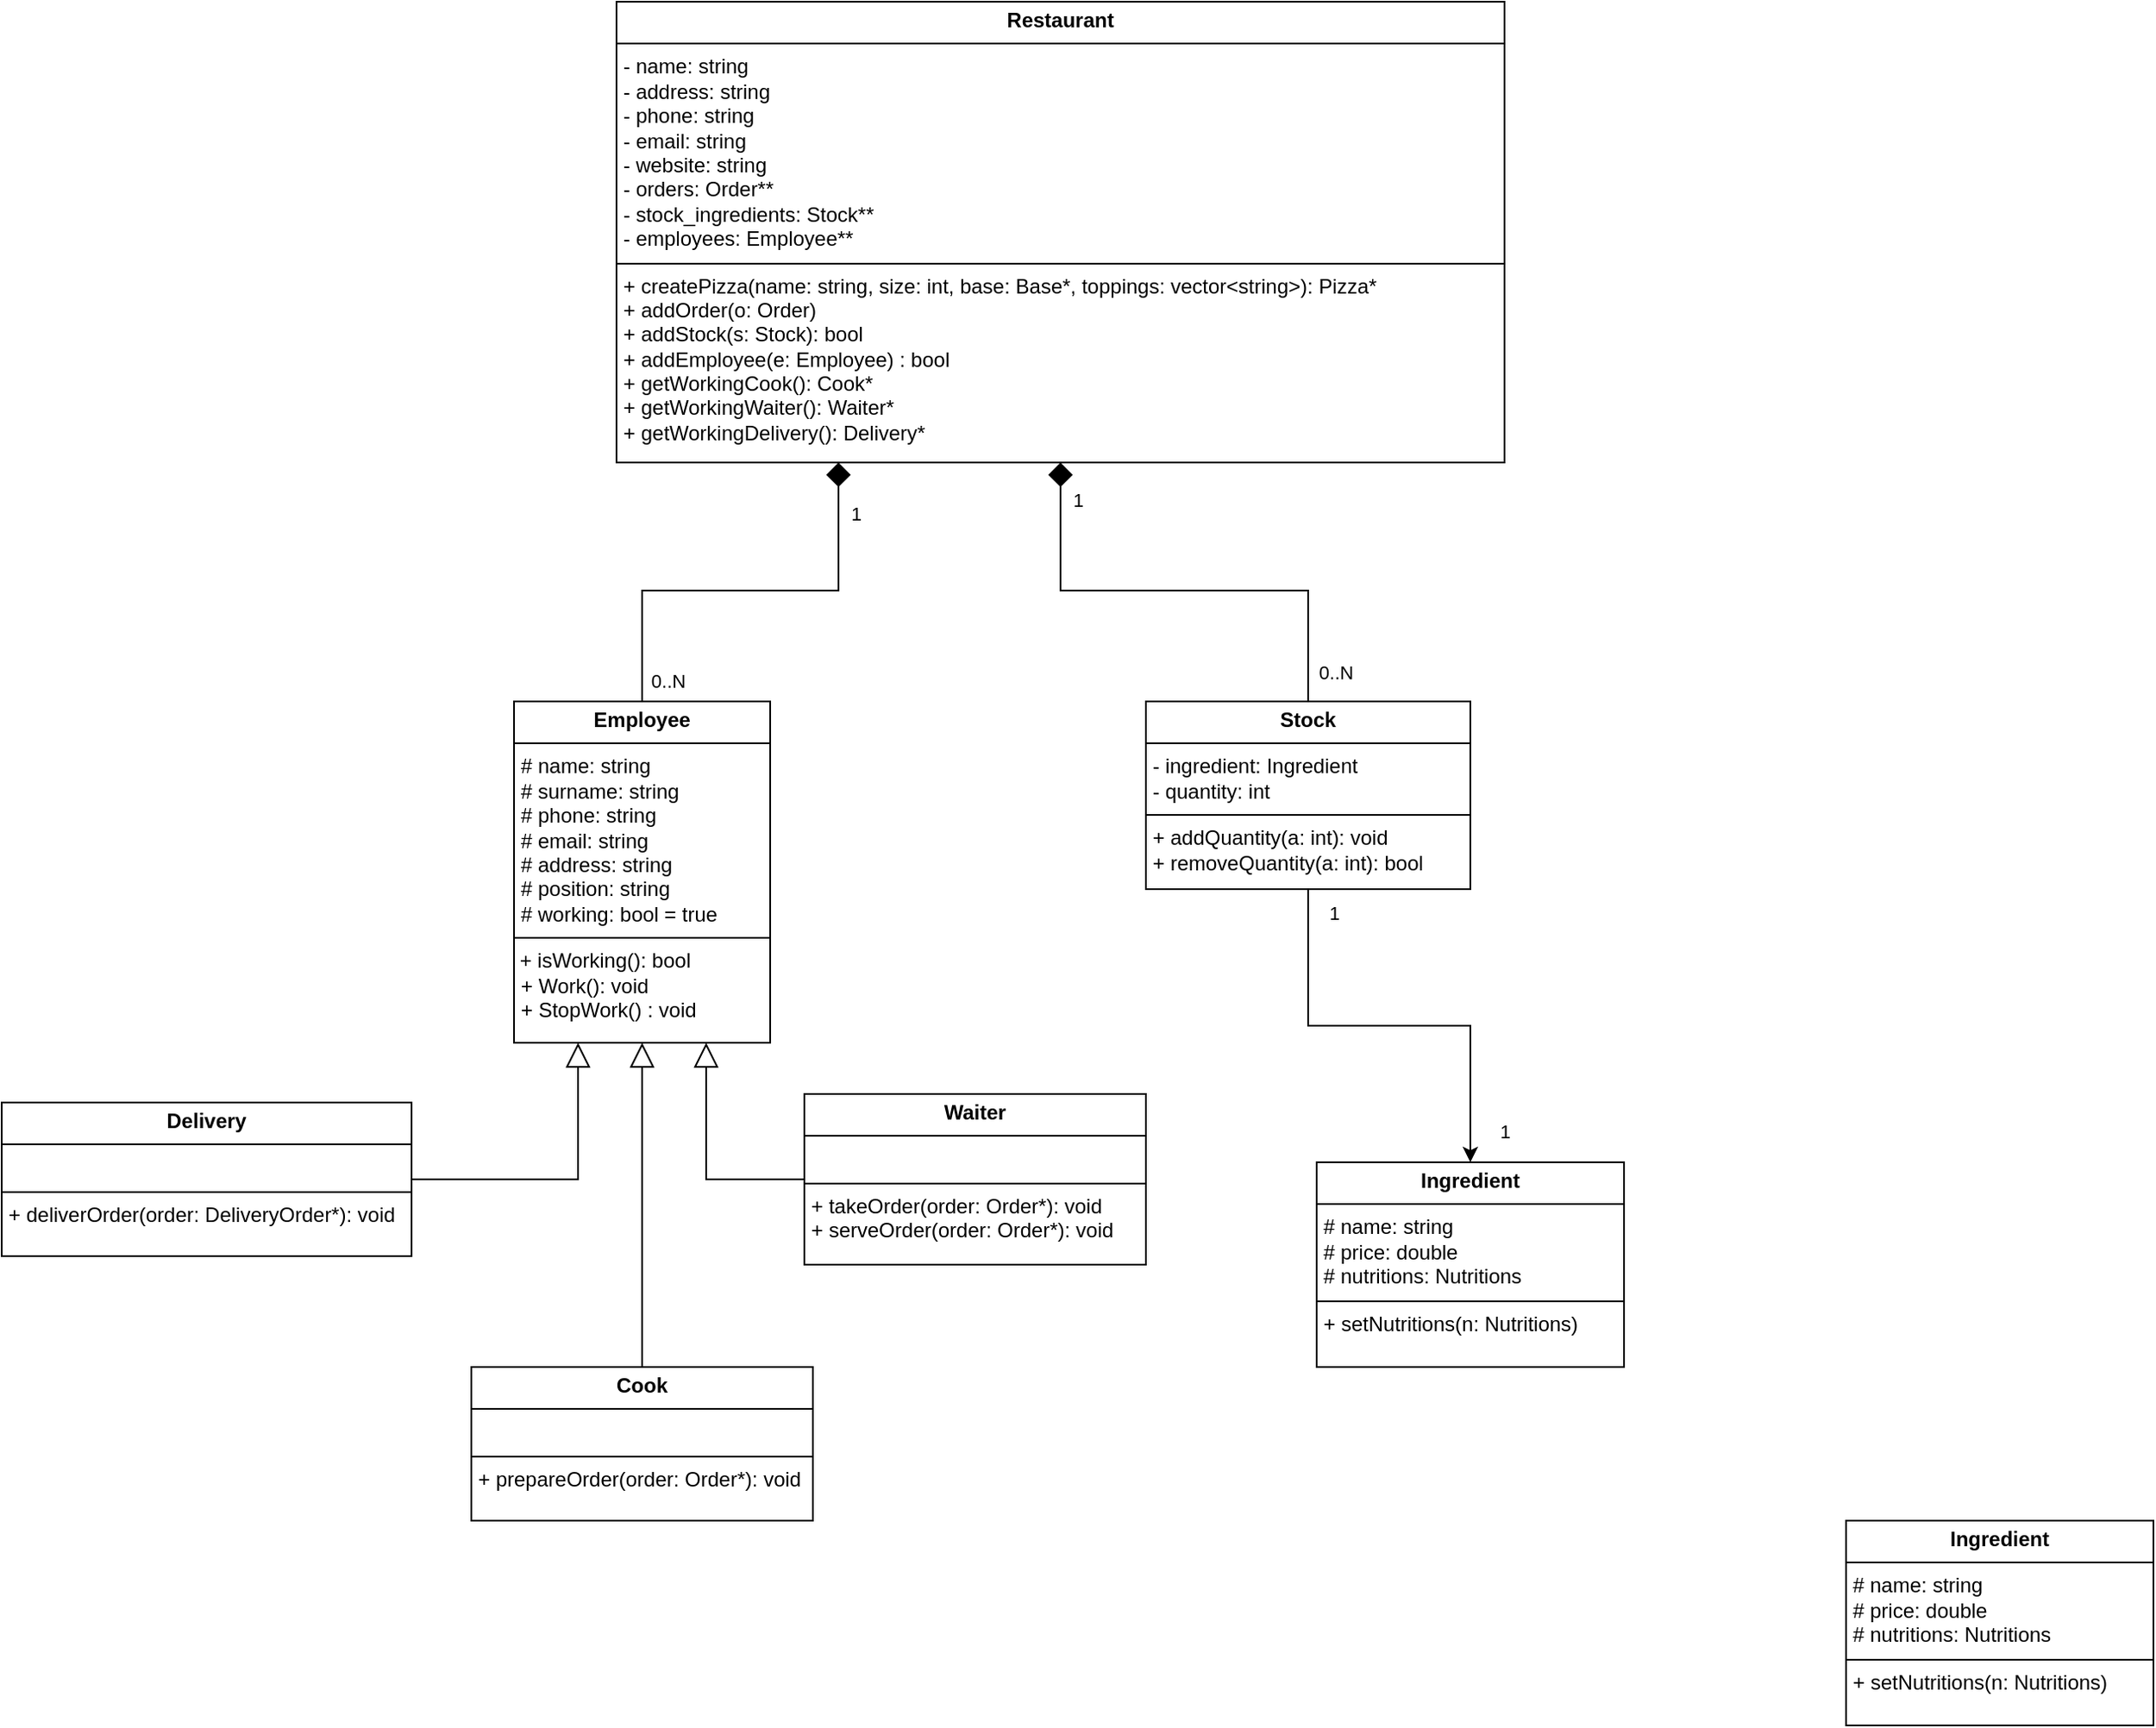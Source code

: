 <mxfile version="27.0.3">
  <diagram name="Page-1" id="c4acf3e9-155e-7222-9cf6-157b1a14988f">
    <mxGraphModel dx="2074" dy="1108" grid="1" gridSize="10" guides="1" tooltips="1" connect="1" arrows="1" fold="1" page="1" pageScale="1" pageWidth="850" pageHeight="1100" background="none" math="0" shadow="0">
      <root>
        <mxCell id="0" />
        <mxCell id="1" parent="0" />
        <mxCell id="5TWs_sgvgwtv51M-xMZr-1" value="&lt;p style=&quot;margin:0px;margin-top:4px;text-align:center;&quot;&gt;&lt;b&gt;Restaurant&lt;/b&gt;&lt;/p&gt;&lt;hr size=&quot;1&quot; style=&quot;border-style:solid;&quot;&gt;&lt;p style=&quot;margin:0px;margin-left:4px;&quot;&gt;- name: string&lt;/p&gt;&lt;p style=&quot;margin:0px;margin-left:4px;&quot;&gt;- address: string&lt;/p&gt;&lt;p style=&quot;margin:0px;margin-left:4px;&quot;&gt;- phone: string&lt;/p&gt;&lt;p style=&quot;margin:0px;margin-left:4px;&quot;&gt;- email: string&lt;/p&gt;&lt;p style=&quot;margin:0px;margin-left:4px;&quot;&gt;- website: string&lt;/p&gt;&lt;p style=&quot;margin:0px;margin-left:4px;&quot;&gt;- orders: Order**&lt;/p&gt;&lt;p style=&quot;margin:0px;margin-left:4px;&quot;&gt;- stock_ingredients: Stock**&lt;/p&gt;&lt;p style=&quot;margin:0px;margin-left:4px;&quot;&gt;- employees: Employee**&lt;/p&gt;&lt;hr size=&quot;1&quot; style=&quot;border-style:solid;&quot;&gt;&lt;p style=&quot;margin:0px;margin-left:4px;&quot;&gt;+ createPizza(name: string, size: int, base: Base*, toppings: vector&amp;lt;string&amp;gt;): Pizza*&lt;/p&gt;&lt;p style=&quot;margin:0px;margin-left:4px;&quot;&gt;+ addOrder(o: Order)&lt;/p&gt;&lt;p style=&quot;margin:0px;margin-left:4px;&quot;&gt;+ addStock(s: Stock): bool&lt;/p&gt;&lt;p style=&quot;margin:0px;margin-left:4px;&quot;&gt;+ addEmployee(e: Employee) : bool&lt;/p&gt;&lt;p style=&quot;margin:0px;margin-left:4px;&quot;&gt;+ getWorkingCook(): Cook*&lt;/p&gt;&lt;p style=&quot;margin:0px;margin-left:4px;&quot;&gt;+ getWorkingWaiter(): Waiter*&lt;/p&gt;&lt;p style=&quot;margin:0px;margin-left:4px;&quot;&gt;+ getWorkingDelivery(): Delivery*&lt;/p&gt;" style="verticalAlign=top;align=left;overflow=fill;html=1;whiteSpace=wrap;" vertex="1" parent="1">
          <mxGeometry x="90" y="60" width="520" height="270" as="geometry" />
        </mxCell>
        <mxCell id="5TWs_sgvgwtv51M-xMZr-11" style="edgeStyle=orthogonalEdgeStyle;rounded=0;orthogonalLoop=1;jettySize=auto;html=1;entryX=0.25;entryY=1;entryDx=0;entryDy=0;endArrow=diamond;endFill=1;endSize=12;" edge="1" parent="1" source="5TWs_sgvgwtv51M-xMZr-2" target="5TWs_sgvgwtv51M-xMZr-1">
          <mxGeometry relative="1" as="geometry">
            <Array as="points">
              <mxPoint x="105" y="405" />
              <mxPoint x="220" y="405" />
            </Array>
          </mxGeometry>
        </mxCell>
        <mxCell id="5TWs_sgvgwtv51M-xMZr-22" value="1" style="edgeLabel;html=1;align=center;verticalAlign=middle;resizable=0;points=[];" vertex="1" connectable="0" parent="5TWs_sgvgwtv51M-xMZr-11">
          <mxGeometry x="0.765" y="4" relative="1" as="geometry">
            <mxPoint x="14" as="offset" />
          </mxGeometry>
        </mxCell>
        <mxCell id="5TWs_sgvgwtv51M-xMZr-23" value="0..N" style="edgeLabel;html=1;align=center;verticalAlign=middle;resizable=0;points=[];" vertex="1" connectable="0" parent="5TWs_sgvgwtv51M-xMZr-11">
          <mxGeometry x="-0.906" relative="1" as="geometry">
            <mxPoint x="15" as="offset" />
          </mxGeometry>
        </mxCell>
        <mxCell id="5TWs_sgvgwtv51M-xMZr-2" value="&lt;p style=&quot;margin:0px;margin-top:4px;text-align:center;&quot;&gt;&lt;b&gt;Employee&lt;/b&gt;&lt;/p&gt;&lt;hr size=&quot;1&quot; style=&quot;border-style:solid;&quot;&gt;&lt;p style=&quot;margin:0px;margin-left:4px;&quot;&gt;# name: string&lt;/p&gt;&lt;p style=&quot;margin:0px;margin-left:4px;&quot;&gt;# surname: string&lt;/p&gt;&lt;p style=&quot;margin:0px;margin-left:4px;&quot;&gt;# phone: string&lt;/p&gt;&lt;p style=&quot;margin:0px;margin-left:4px;&quot;&gt;# email: string&lt;/p&gt;&lt;p style=&quot;margin:0px;margin-left:4px;&quot;&gt;# address: string&lt;/p&gt;&lt;p style=&quot;margin:0px;margin-left:4px;&quot;&gt;# position: string&lt;/p&gt;&lt;p style=&quot;margin:0px;margin-left:4px;&quot;&gt;# working: bool = true&lt;/p&gt;&lt;hr size=&quot;1&quot; style=&quot;border-style:solid;&quot;&gt;&amp;nbsp;+ isWorking(): bool&lt;br&gt;&lt;p style=&quot;margin:0px;margin-left:4px;&quot;&gt;+ Work(): void&lt;/p&gt;&lt;p style=&quot;margin:0px;margin-left:4px;&quot;&gt;+ StopWork() : void&lt;/p&gt;" style="verticalAlign=top;align=left;overflow=fill;html=1;whiteSpace=wrap;" vertex="1" parent="1">
          <mxGeometry x="30" y="470" width="150" height="200" as="geometry" />
        </mxCell>
        <mxCell id="5TWs_sgvgwtv51M-xMZr-8" style="edgeStyle=orthogonalEdgeStyle;rounded=0;orthogonalLoop=1;jettySize=auto;html=1;endArrow=block;endFill=0;endSize=12;entryX=0.25;entryY=1;entryDx=0;entryDy=0;" edge="1" parent="1" source="5TWs_sgvgwtv51M-xMZr-3" target="5TWs_sgvgwtv51M-xMZr-2">
          <mxGeometry relative="1" as="geometry">
            <mxPoint x="60" y="760" as="targetPoint" />
          </mxGeometry>
        </mxCell>
        <mxCell id="5TWs_sgvgwtv51M-xMZr-3" value="&lt;p style=&quot;margin:0px;margin-top:4px;text-align:center;&quot;&gt;&lt;b&gt;Delivery&lt;/b&gt;&lt;/p&gt;&lt;hr size=&quot;1&quot; style=&quot;border-style:solid;&quot;&gt;&lt;p style=&quot;margin:0px;margin-left:4px;&quot;&gt;&lt;br&gt;&lt;/p&gt;&lt;hr size=&quot;1&quot; style=&quot;border-style:solid;&quot;&gt;&lt;p style=&quot;margin:0px;margin-left:4px;&quot;&gt;+ deliverOrder(order: DeliveryOrder*): void&lt;/p&gt;" style="verticalAlign=top;align=left;overflow=fill;html=1;whiteSpace=wrap;" vertex="1" parent="1">
          <mxGeometry x="-270" y="705" width="240" height="90" as="geometry" />
        </mxCell>
        <mxCell id="5TWs_sgvgwtv51M-xMZr-9" style="edgeStyle=orthogonalEdgeStyle;rounded=0;orthogonalLoop=1;jettySize=auto;html=1;entryX=0.5;entryY=1;entryDx=0;entryDy=0;endArrow=block;endFill=0;endSize=12;" edge="1" parent="1" source="5TWs_sgvgwtv51M-xMZr-6" target="5TWs_sgvgwtv51M-xMZr-2">
          <mxGeometry relative="1" as="geometry" />
        </mxCell>
        <mxCell id="5TWs_sgvgwtv51M-xMZr-6" value="&lt;p style=&quot;margin:0px;margin-top:4px;text-align:center;&quot;&gt;&lt;b&gt;Cook&lt;/b&gt;&lt;/p&gt;&lt;hr size=&quot;1&quot; style=&quot;border-style:solid;&quot;&gt;&lt;p style=&quot;margin:0px;margin-left:4px;&quot;&gt;&lt;br&gt;&lt;/p&gt;&lt;hr size=&quot;1&quot; style=&quot;border-style:solid;&quot;&gt;&lt;p style=&quot;margin:0px;margin-left:4px;&quot;&gt;+ prepareOrder(order: Order*): void&lt;/p&gt;" style="verticalAlign=top;align=left;overflow=fill;html=1;whiteSpace=wrap;" vertex="1" parent="1">
          <mxGeometry x="5" y="860" width="200" height="90" as="geometry" />
        </mxCell>
        <mxCell id="5TWs_sgvgwtv51M-xMZr-10" style="edgeStyle=orthogonalEdgeStyle;rounded=0;orthogonalLoop=1;jettySize=auto;html=1;entryX=0.75;entryY=1;entryDx=0;entryDy=0;endArrow=block;endFill=0;endSize=12;" edge="1" parent="1" source="5TWs_sgvgwtv51M-xMZr-7" target="5TWs_sgvgwtv51M-xMZr-2">
          <mxGeometry relative="1" as="geometry" />
        </mxCell>
        <mxCell id="5TWs_sgvgwtv51M-xMZr-7" value="&lt;p style=&quot;margin:0px;margin-top:4px;text-align:center;&quot;&gt;&lt;b&gt;Waiter&lt;/b&gt;&lt;/p&gt;&lt;hr size=&quot;1&quot; style=&quot;border-style:solid;&quot;&gt;&lt;p style=&quot;margin:0px;margin-left:4px;&quot;&gt;&lt;br&gt;&lt;/p&gt;&lt;hr size=&quot;1&quot; style=&quot;border-style:solid;&quot;&gt;&lt;p style=&quot;margin:0px;margin-left:4px;&quot;&gt;+ takeOrder(order: Order*): void&lt;/p&gt;&lt;p style=&quot;margin:0px;margin-left:4px;&quot;&gt;+ serveOrder(order: Order*): void&lt;br&gt;&lt;/p&gt;" style="verticalAlign=top;align=left;overflow=fill;html=1;whiteSpace=wrap;" vertex="1" parent="1">
          <mxGeometry x="200" y="700" width="200" height="100" as="geometry" />
        </mxCell>
        <mxCell id="5TWs_sgvgwtv51M-xMZr-13" style="edgeStyle=orthogonalEdgeStyle;rounded=0;orthogonalLoop=1;jettySize=auto;html=1;entryX=0.5;entryY=1;entryDx=0;entryDy=0;endSize=12;endArrow=diamond;endFill=1;" edge="1" parent="1" source="5TWs_sgvgwtv51M-xMZr-12" target="5TWs_sgvgwtv51M-xMZr-1">
          <mxGeometry relative="1" as="geometry" />
        </mxCell>
        <mxCell id="5TWs_sgvgwtv51M-xMZr-20" value="1" style="edgeLabel;html=1;align=center;verticalAlign=middle;resizable=0;points=[];" vertex="1" connectable="0" parent="5TWs_sgvgwtv51M-xMZr-13">
          <mxGeometry x="0.846" y="-1" relative="1" as="geometry">
            <mxPoint x="9" as="offset" />
          </mxGeometry>
        </mxCell>
        <mxCell id="5TWs_sgvgwtv51M-xMZr-21" value="0..N" style="edgeLabel;html=1;align=center;verticalAlign=middle;resizable=0;points=[];" vertex="1" connectable="0" parent="5TWs_sgvgwtv51M-xMZr-13">
          <mxGeometry x="-0.881" relative="1" as="geometry">
            <mxPoint x="16" as="offset" />
          </mxGeometry>
        </mxCell>
        <mxCell id="5TWs_sgvgwtv51M-xMZr-17" style="edgeStyle=orthogonalEdgeStyle;rounded=0;orthogonalLoop=1;jettySize=auto;html=1;entryX=0.5;entryY=0;entryDx=0;entryDy=0;" edge="1" parent="1" source="5TWs_sgvgwtv51M-xMZr-12" target="5TWs_sgvgwtv51M-xMZr-14">
          <mxGeometry relative="1" as="geometry" />
        </mxCell>
        <mxCell id="5TWs_sgvgwtv51M-xMZr-18" value="1" style="edgeLabel;html=1;align=center;verticalAlign=middle;resizable=0;points=[];" vertex="1" connectable="0" parent="5TWs_sgvgwtv51M-xMZr-17">
          <mxGeometry x="-0.89" y="-1" relative="1" as="geometry">
            <mxPoint x="16" as="offset" />
          </mxGeometry>
        </mxCell>
        <mxCell id="5TWs_sgvgwtv51M-xMZr-19" value="1" style="edgeLabel;html=1;align=center;verticalAlign=middle;resizable=0;points=[];" vertex="1" connectable="0" parent="5TWs_sgvgwtv51M-xMZr-17">
          <mxGeometry x="0.859" y="-3" relative="1" as="geometry">
            <mxPoint x="23" as="offset" />
          </mxGeometry>
        </mxCell>
        <mxCell id="5TWs_sgvgwtv51M-xMZr-12" value="&lt;p style=&quot;margin:0px;margin-top:4px;text-align:center;&quot;&gt;&lt;b&gt;Stock&lt;/b&gt;&lt;/p&gt;&lt;hr size=&quot;1&quot; style=&quot;border-style:solid;&quot;&gt;&lt;p style=&quot;margin:0px;margin-left:4px;&quot;&gt;- ingredient: Ingredient&lt;/p&gt;&lt;p style=&quot;margin:0px;margin-left:4px;&quot;&gt;- quantity: int&lt;/p&gt;&lt;hr size=&quot;1&quot; style=&quot;border-style:solid;&quot;&gt;&lt;p style=&quot;margin:0px;margin-left:4px;&quot;&gt;&lt;span style=&quot;background-color: transparent; color: light-dark(rgb(0, 0, 0), rgb(255, 255, 255));&quot;&gt;+ addQuantity(a: int): void&lt;/span&gt;&lt;/p&gt;&lt;p style=&quot;margin:0px;margin-left:4px;&quot;&gt;+ removeQuantity(a: int): bool&lt;/p&gt;" style="verticalAlign=top;align=left;overflow=fill;html=1;whiteSpace=wrap;" vertex="1" parent="1">
          <mxGeometry x="400" y="470" width="190" height="110" as="geometry" />
        </mxCell>
        <mxCell id="5TWs_sgvgwtv51M-xMZr-14" value="&lt;p style=&quot;margin:0px;margin-top:4px;text-align:center;&quot;&gt;&lt;b&gt;Ingredient&lt;/b&gt;&lt;/p&gt;&lt;hr size=&quot;1&quot; style=&quot;border-style:solid;&quot;&gt;&lt;p style=&quot;margin:0px;margin-left:4px;&quot;&gt;# name: string&lt;/p&gt;&lt;p style=&quot;margin:0px;margin-left:4px;&quot;&gt;# price: double&lt;/p&gt;&lt;p style=&quot;margin:0px;margin-left:4px;&quot;&gt;# nutritions: Nutritions&lt;/p&gt;&lt;hr size=&quot;1&quot; style=&quot;border-style:solid;&quot;&gt;&lt;p style=&quot;margin:0px;margin-left:4px;&quot;&gt;+ setNutritions(n: Nutritions)&lt;/p&gt;" style="verticalAlign=top;align=left;overflow=fill;html=1;whiteSpace=wrap;" vertex="1" parent="1">
          <mxGeometry x="500" y="740" width="180" height="120" as="geometry" />
        </mxCell>
        <mxCell id="5TWs_sgvgwtv51M-xMZr-16" value="&lt;p style=&quot;margin:0px;margin-top:4px;text-align:center;&quot;&gt;&lt;b&gt;Ingredient&lt;/b&gt;&lt;/p&gt;&lt;hr size=&quot;1&quot; style=&quot;border-style:solid;&quot;&gt;&lt;p style=&quot;margin:0px;margin-left:4px;&quot;&gt;# name: string&lt;/p&gt;&lt;p style=&quot;margin:0px;margin-left:4px;&quot;&gt;# price: double&lt;/p&gt;&lt;p style=&quot;margin:0px;margin-left:4px;&quot;&gt;# nutritions: Nutritions&lt;/p&gt;&lt;hr size=&quot;1&quot; style=&quot;border-style:solid;&quot;&gt;&lt;p style=&quot;margin:0px;margin-left:4px;&quot;&gt;+ setNutritions(n: Nutritions)&lt;/p&gt;" style="verticalAlign=top;align=left;overflow=fill;html=1;whiteSpace=wrap;" vertex="1" parent="1">
          <mxGeometry x="810" y="950" width="180" height="120" as="geometry" />
        </mxCell>
      </root>
    </mxGraphModel>
  </diagram>
</mxfile>
